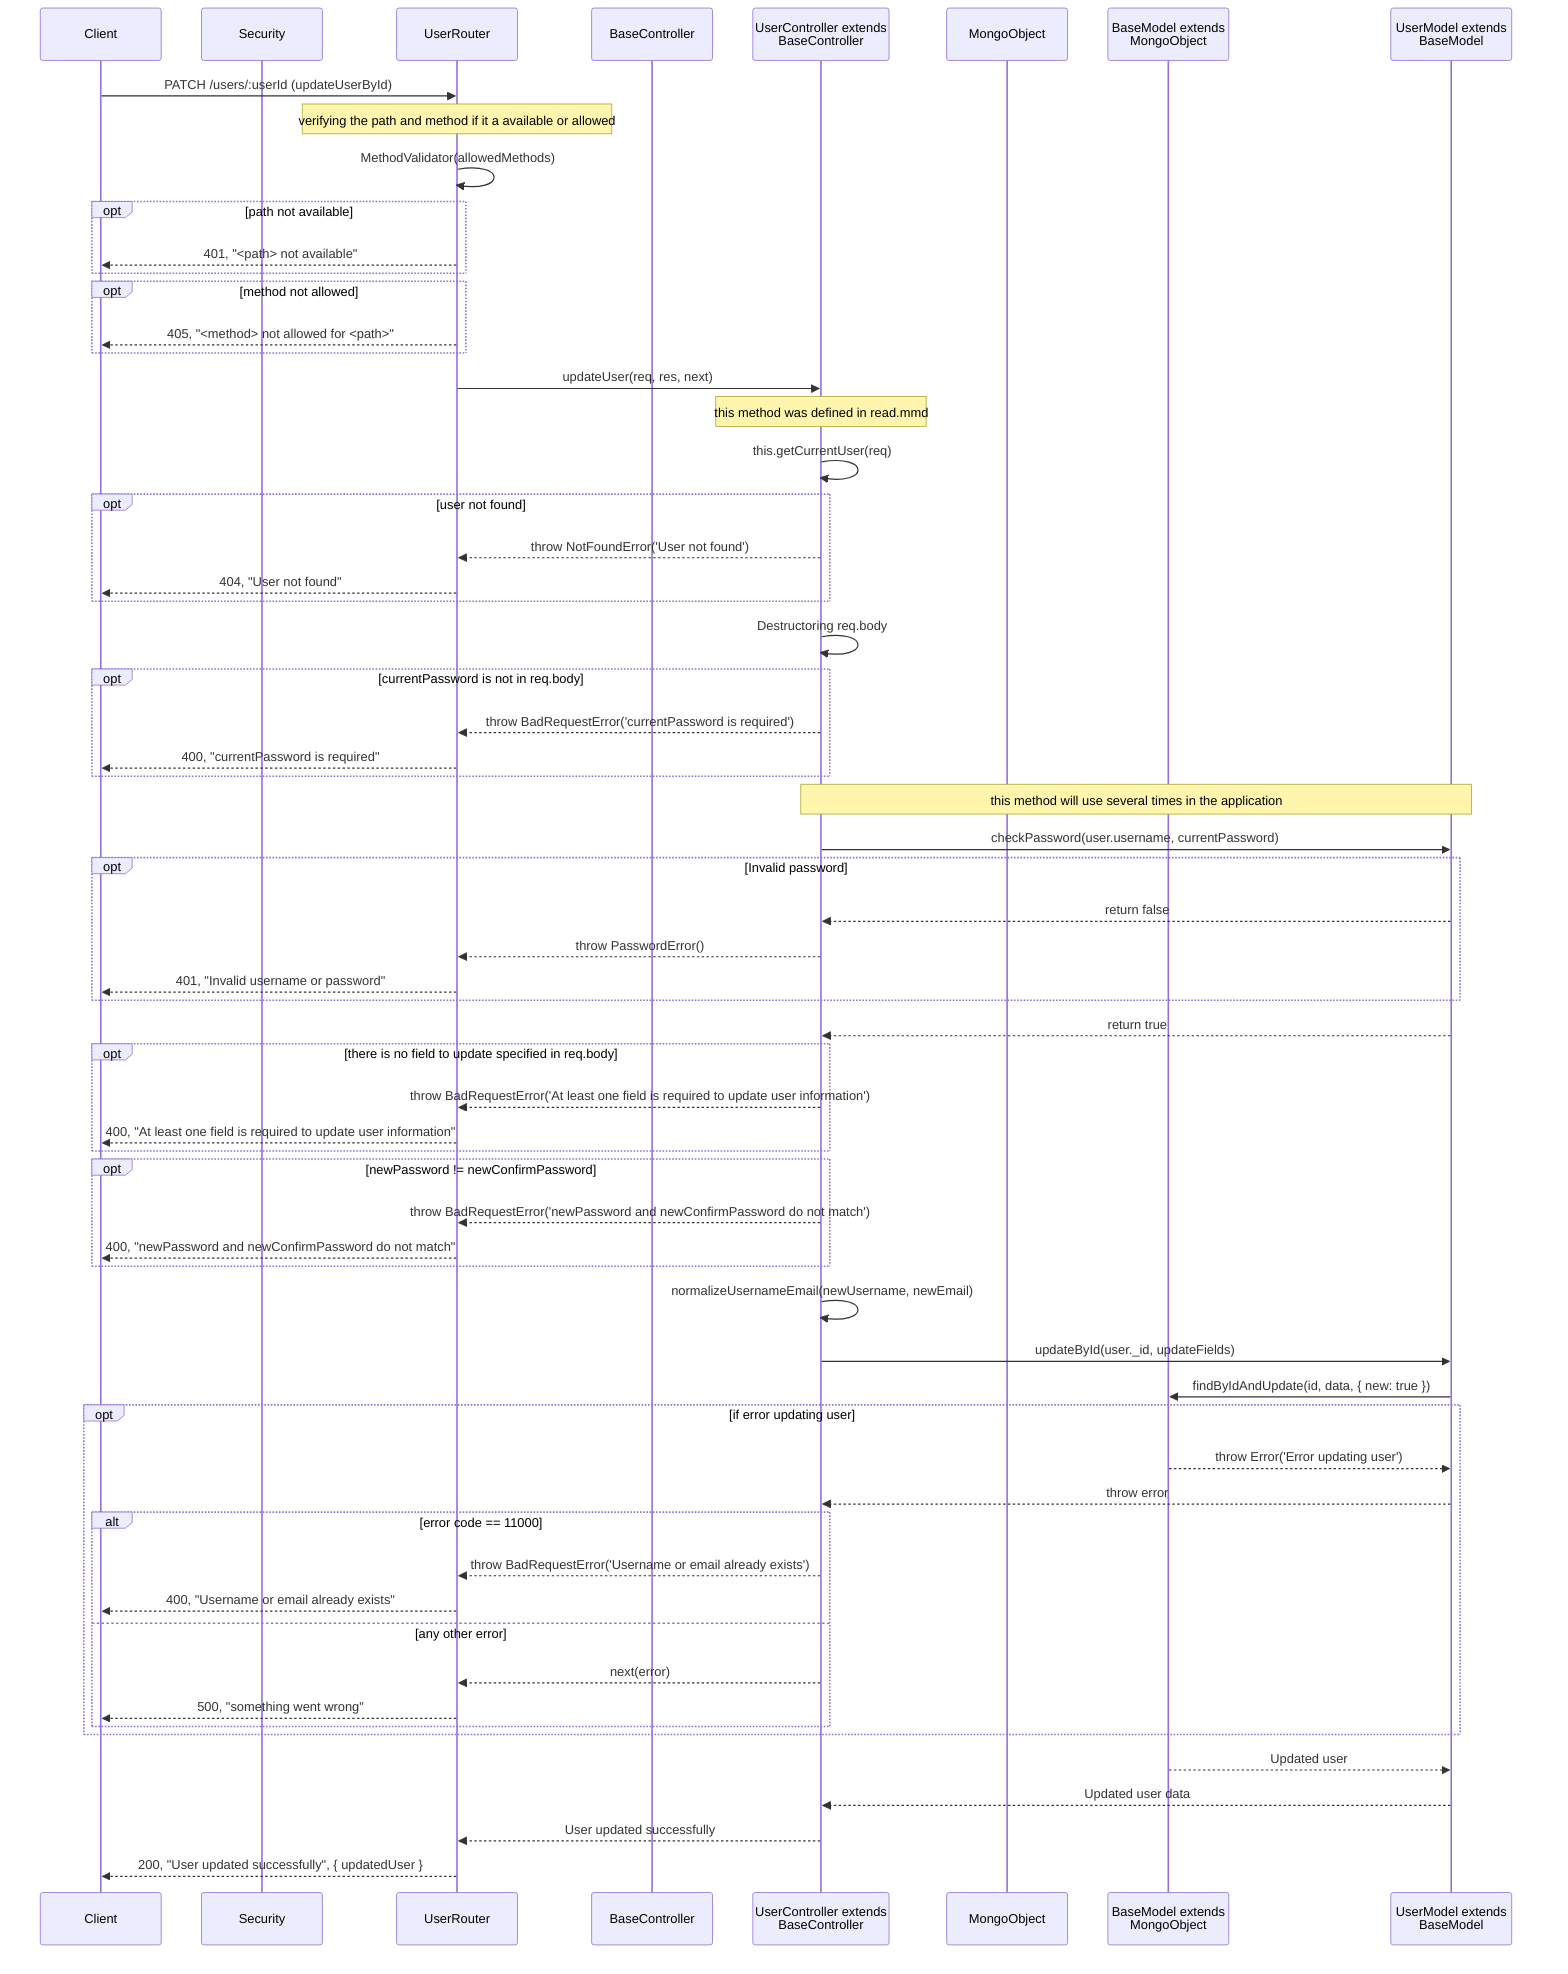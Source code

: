 sequenceDiagram
    participant Client
    participant Sec as Security
    participant UserRouter as UserRouter
    participant BaseCont as BaseController
    participant UserCont as UserController extends<br> BaseController
    participant Mongo as MongoObject
    participant BaseModel as BaseModel extends<br> MongoObject
    participant Model as UserModel extends<br> BaseModel

    %% Update User
    Client->>UserRouter: PATCH /users/:userId (updateUserById)
    Note over UserRouter : verifying the path and method if it a available or allowed
    UserRouter->>UserRouter: MethodValidator(allowedMethods)
    opt path not available
        UserRouter-->>Client: 401, "<path> not available"
    end
    opt method not allowed
        UserRouter-->>Client: 405, "<method> not allowed for <path>"
    end
    UserRouter->>UserCont: updateUser(req, res, next)
    Note over UserCont: this method was defined in read.mmd
    UserCont->>UserCont: this.getCurrentUser(req)
    opt user not found
        UserCont-->>UserRouter: throw NotFoundError('User not found')
        UserRouter-->>Client: 404, "User not found"
    end
    UserCont->>UserCont: Destructoring req.body
    opt currentPassword is not in req.body
        UserCont-->>UserRouter: throw BadRequestError('currentPassword is required')
        UserRouter-->>Client: 400, "currentPassword is required"
    end
    Note over UserCont, Model: this method will use several times in the application
    UserCont->>Model: checkPassword(user.username, currentPassword)
    opt Invalid password
        Model-->>UserCont: return false
        UserCont-->>UserRouter: throw PasswordError()
        UserRouter-->>Client: 401, "Invalid username or password"
    end
    Model-->>UserCont: return true
    opt there is no field to update specified in req.body
        UserCont-->>UserRouter: throw BadRequestError('At least one field is required to update user information')
        UserRouter-->>Client: 400, "At least one field is required to update user information"
    end
    opt newPassword != newConfirmPassword
        UserCont-->>UserRouter: throw BadRequestError('newPassword and newConfirmPassword do not match')
        UserRouter-->>Client: 400, "newPassword and newConfirmPassword do not match"
    end
    UserCont->>UserCont: normalizeUsernameEmail(newUsername, newEmail)
    UserCont->>Model: updateById(user._id, updateFields)
    Model->>BaseModel: findByIdAndUpdate(id, data, { new: true })
    opt if error updating user
        BaseModel-->>Model: throw Error('Error updating user')
        Model-->>UserCont: throw error
        alt error code == 11000
            UserCont-->>UserRouter: throw BadRequestError('Username or email already exists')
            UserRouter-->>Client: 400, "Username or email already exists"
        else any other error
            UserCont-->>UserRouter: next(error)
            UserRouter-->>Client: 500, "something went wrong"
        end
    end
    BaseModel-->>Model: Updated user
    Model-->>UserCont: Updated user data
    UserCont-->>UserRouter: User updated successfully
    UserRouter-->>Client: 200, "User updated successfully", { updatedUser }